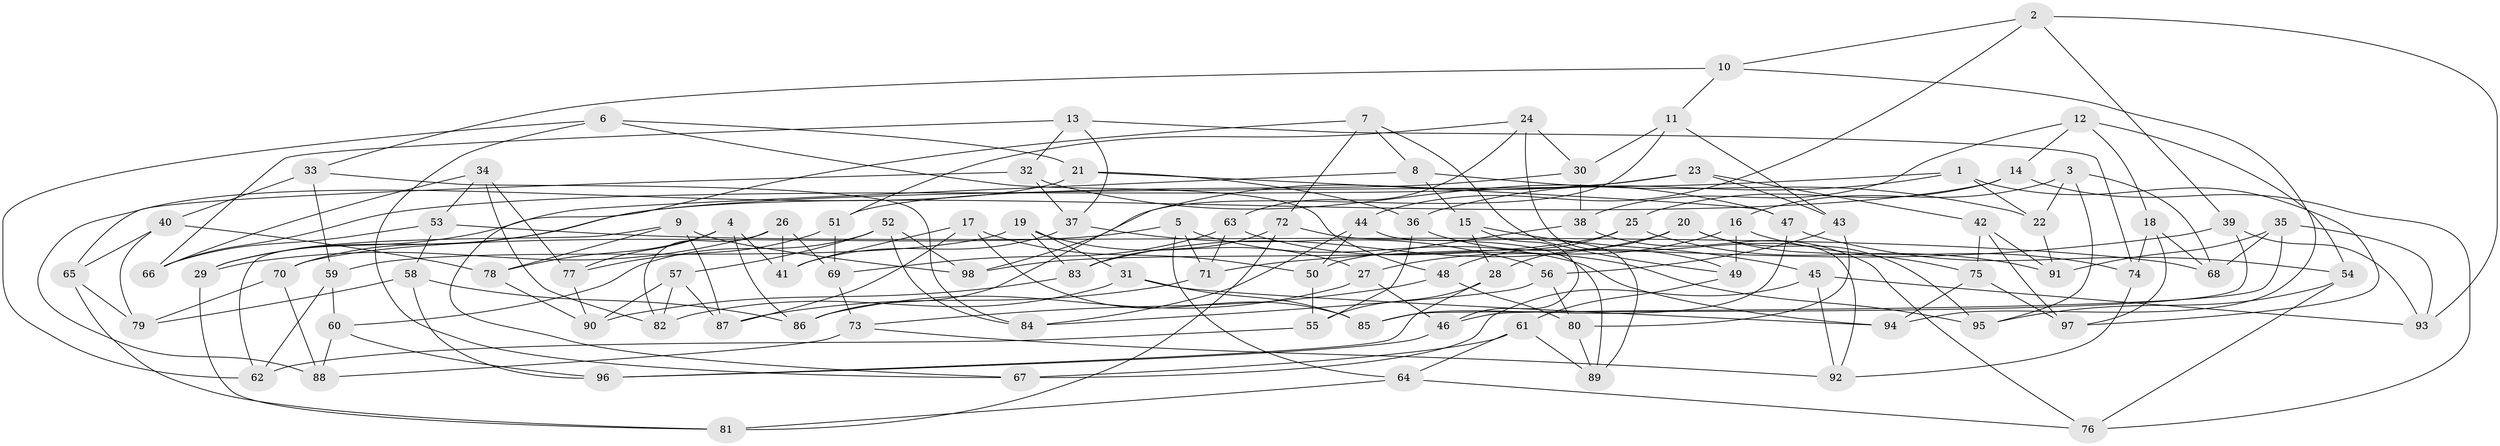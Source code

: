 // Generated by graph-tools (version 1.1) at 2025/11/02/27/25 16:11:45]
// undirected, 98 vertices, 196 edges
graph export_dot {
graph [start="1"]
  node [color=gray90,style=filled];
  1;
  2;
  3;
  4;
  5;
  6;
  7;
  8;
  9;
  10;
  11;
  12;
  13;
  14;
  15;
  16;
  17;
  18;
  19;
  20;
  21;
  22;
  23;
  24;
  25;
  26;
  27;
  28;
  29;
  30;
  31;
  32;
  33;
  34;
  35;
  36;
  37;
  38;
  39;
  40;
  41;
  42;
  43;
  44;
  45;
  46;
  47;
  48;
  49;
  50;
  51;
  52;
  53;
  54;
  55;
  56;
  57;
  58;
  59;
  60;
  61;
  62;
  63;
  64;
  65;
  66;
  67;
  68;
  69;
  70;
  71;
  72;
  73;
  74;
  75;
  76;
  77;
  78;
  79;
  80;
  81;
  82;
  83;
  84;
  85;
  86;
  87;
  88;
  89;
  90;
  91;
  92;
  93;
  94;
  95;
  96;
  97;
  98;
  1 -- 97;
  1 -- 70;
  1 -- 36;
  1 -- 22;
  2 -- 44;
  2 -- 93;
  2 -- 10;
  2 -- 39;
  3 -- 22;
  3 -- 16;
  3 -- 68;
  3 -- 95;
  4 -- 77;
  4 -- 86;
  4 -- 41;
  4 -- 78;
  5 -- 94;
  5 -- 64;
  5 -- 70;
  5 -- 71;
  6 -- 21;
  6 -- 67;
  6 -- 48;
  6 -- 62;
  7 -- 8;
  7 -- 67;
  7 -- 49;
  7 -- 72;
  8 -- 15;
  8 -- 22;
  8 -- 29;
  9 -- 98;
  9 -- 87;
  9 -- 62;
  9 -- 78;
  10 -- 94;
  10 -- 11;
  10 -- 33;
  11 -- 30;
  11 -- 86;
  11 -- 43;
  12 -- 14;
  12 -- 38;
  12 -- 18;
  12 -- 54;
  13 -- 66;
  13 -- 32;
  13 -- 74;
  13 -- 37;
  14 -- 76;
  14 -- 29;
  14 -- 25;
  15 -- 46;
  15 -- 45;
  15 -- 28;
  16 -- 27;
  16 -- 74;
  16 -- 49;
  17 -- 50;
  17 -- 85;
  17 -- 87;
  17 -- 41;
  18 -- 97;
  18 -- 74;
  18 -- 68;
  19 -- 31;
  19 -- 59;
  19 -- 83;
  19 -- 27;
  20 -- 75;
  20 -- 83;
  20 -- 28;
  20 -- 95;
  21 -- 36;
  21 -- 88;
  21 -- 47;
  22 -- 91;
  23 -- 66;
  23 -- 43;
  23 -- 42;
  23 -- 98;
  24 -- 30;
  24 -- 63;
  24 -- 51;
  24 -- 92;
  25 -- 91;
  25 -- 48;
  25 -- 98;
  26 -- 82;
  26 -- 69;
  26 -- 41;
  26 -- 29;
  27 -- 46;
  27 -- 86;
  28 -- 55;
  28 -- 96;
  29 -- 81;
  30 -- 51;
  30 -- 38;
  31 -- 85;
  31 -- 94;
  31 -- 82;
  32 -- 37;
  32 -- 47;
  32 -- 65;
  33 -- 40;
  33 -- 84;
  33 -- 59;
  34 -- 77;
  34 -- 82;
  34 -- 53;
  34 -- 66;
  35 -- 68;
  35 -- 93;
  35 -- 91;
  35 -- 46;
  36 -- 49;
  36 -- 55;
  37 -- 56;
  37 -- 41;
  38 -- 76;
  38 -- 50;
  39 -- 93;
  39 -- 85;
  39 -- 71;
  40 -- 65;
  40 -- 78;
  40 -- 79;
  42 -- 75;
  42 -- 97;
  42 -- 91;
  43 -- 56;
  43 -- 80;
  44 -- 84;
  44 -- 50;
  44 -- 89;
  45 -- 67;
  45 -- 92;
  45 -- 93;
  46 -- 96;
  47 -- 85;
  47 -- 54;
  48 -- 73;
  48 -- 80;
  49 -- 61;
  50 -- 55;
  51 -- 69;
  51 -- 77;
  52 -- 84;
  52 -- 60;
  52 -- 57;
  52 -- 98;
  53 -- 66;
  53 -- 68;
  53 -- 58;
  54 -- 76;
  54 -- 95;
  55 -- 62;
  56 -- 84;
  56 -- 80;
  57 -- 90;
  57 -- 82;
  57 -- 87;
  58 -- 79;
  58 -- 96;
  58 -- 86;
  59 -- 62;
  59 -- 60;
  60 -- 96;
  60 -- 88;
  61 -- 67;
  61 -- 89;
  61 -- 64;
  63 -- 69;
  63 -- 95;
  63 -- 71;
  64 -- 76;
  64 -- 81;
  65 -- 79;
  65 -- 81;
  69 -- 73;
  70 -- 88;
  70 -- 79;
  71 -- 87;
  72 -- 83;
  72 -- 81;
  72 -- 89;
  73 -- 88;
  73 -- 92;
  74 -- 92;
  75 -- 94;
  75 -- 97;
  77 -- 90;
  78 -- 90;
  80 -- 89;
  83 -- 90;
}

